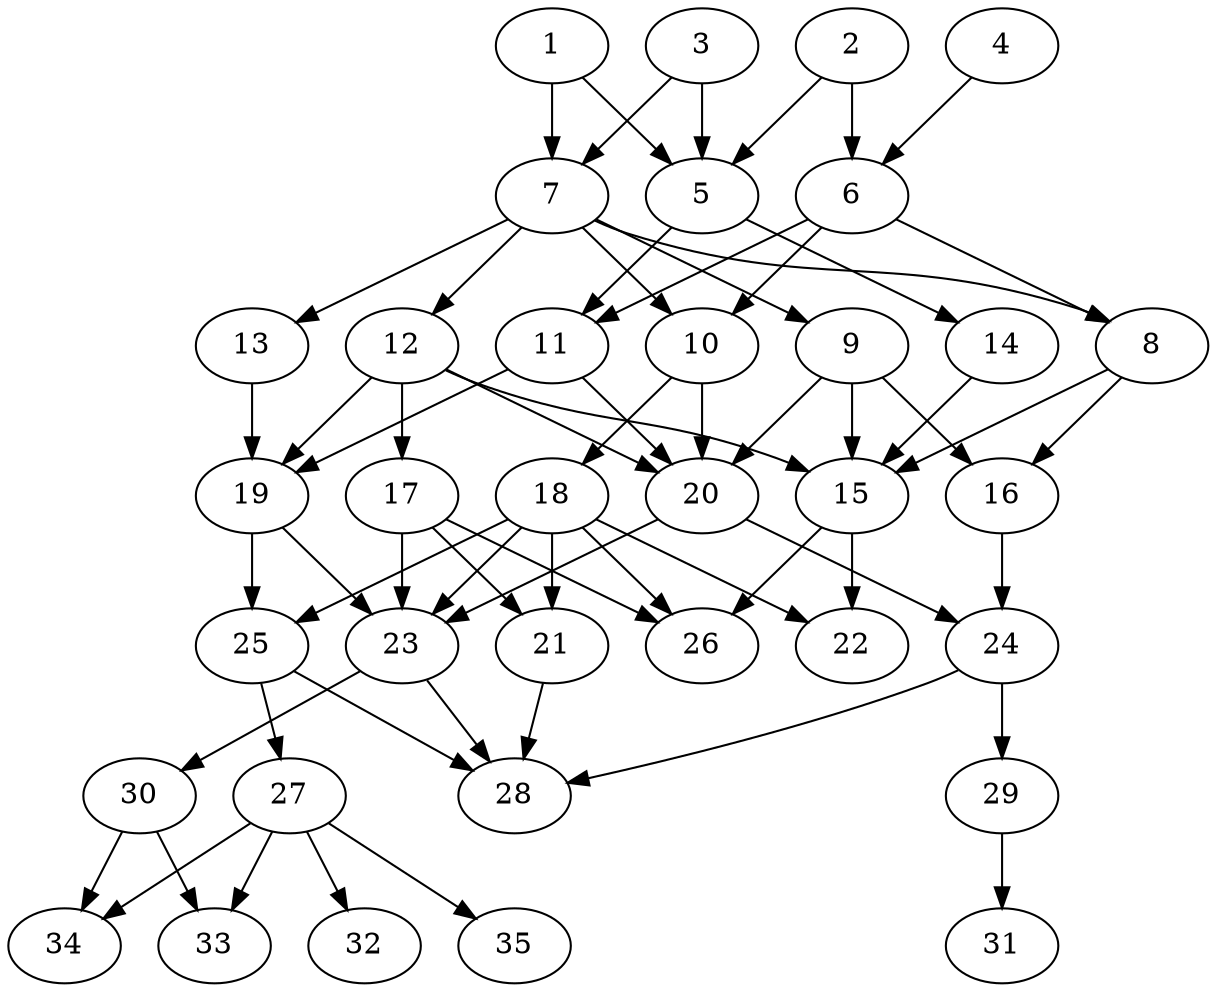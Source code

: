 // DAG automatically generated by daggen at Thu Oct  3 14:05:37 2019
// ./daggen --dot -n 35 --ccr 0.5 --fat 0.5 --regular 0.5 --density 0.7 --mindata 5242880 --maxdata 52428800 
digraph G {
  1 [size="103612416", alpha="0.15", expect_size="51806208"] 
  1 -> 5 [size ="51806208"]
  1 -> 7 [size ="51806208"]
  2 [size="41521152", alpha="0.00", expect_size="20760576"] 
  2 -> 5 [size ="20760576"]
  2 -> 6 [size ="20760576"]
  3 [size="57493504", alpha="0.00", expect_size="28746752"] 
  3 -> 5 [size ="28746752"]
  3 -> 7 [size ="28746752"]
  4 [size="97566720", alpha="0.05", expect_size="48783360"] 
  4 -> 6 [size ="48783360"]
  5 [size="98043904", alpha="0.02", expect_size="49021952"] 
  5 -> 11 [size ="49021952"]
  5 -> 14 [size ="49021952"]
  6 [size="57243648", alpha="0.13", expect_size="28621824"] 
  6 -> 8 [size ="28621824"]
  6 -> 10 [size ="28621824"]
  6 -> 11 [size ="28621824"]
  7 [size="69273600", alpha="0.12", expect_size="34636800"] 
  7 -> 8 [size ="34636800"]
  7 -> 9 [size ="34636800"]
  7 -> 10 [size ="34636800"]
  7 -> 12 [size ="34636800"]
  7 -> 13 [size ="34636800"]
  8 [size="82407424", alpha="0.04", expect_size="41203712"] 
  8 -> 15 [size ="41203712"]
  8 -> 16 [size ="41203712"]
  9 [size="19255296", alpha="0.02", expect_size="9627648"] 
  9 -> 15 [size ="9627648"]
  9 -> 16 [size ="9627648"]
  9 -> 20 [size ="9627648"]
  10 [size="103086080", alpha="0.12", expect_size="51543040"] 
  10 -> 18 [size ="51543040"]
  10 -> 20 [size ="51543040"]
  11 [size="68360192", alpha="0.05", expect_size="34180096"] 
  11 -> 19 [size ="34180096"]
  11 -> 20 [size ="34180096"]
  12 [size="45119488", alpha="0.03", expect_size="22559744"] 
  12 -> 15 [size ="22559744"]
  12 -> 17 [size ="22559744"]
  12 -> 19 [size ="22559744"]
  12 -> 20 [size ="22559744"]
  13 [size="46979072", alpha="0.11", expect_size="23489536"] 
  13 -> 19 [size ="23489536"]
  14 [size="48467968", alpha="0.19", expect_size="24233984"] 
  14 -> 15 [size ="24233984"]
  15 [size="69945344", alpha="0.05", expect_size="34972672"] 
  15 -> 22 [size ="34972672"]
  15 -> 26 [size ="34972672"]
  16 [size="80197632", alpha="0.05", expect_size="40098816"] 
  16 -> 24 [size ="40098816"]
  17 [size="49399808", alpha="0.14", expect_size="24699904"] 
  17 -> 21 [size ="24699904"]
  17 -> 23 [size ="24699904"]
  17 -> 26 [size ="24699904"]
  18 [size="104224768", alpha="0.20", expect_size="52112384"] 
  18 -> 21 [size ="52112384"]
  18 -> 22 [size ="52112384"]
  18 -> 23 [size ="52112384"]
  18 -> 25 [size ="52112384"]
  18 -> 26 [size ="52112384"]
  19 [size="28739584", alpha="0.10", expect_size="14369792"] 
  19 -> 23 [size ="14369792"]
  19 -> 25 [size ="14369792"]
  20 [size="39217152", alpha="0.17", expect_size="19608576"] 
  20 -> 23 [size ="19608576"]
  20 -> 24 [size ="19608576"]
  21 [size="94318592", alpha="0.04", expect_size="47159296"] 
  21 -> 28 [size ="47159296"]
  22 [size="25378816", alpha="0.17", expect_size="12689408"] 
  23 [size="38031360", alpha="0.00", expect_size="19015680"] 
  23 -> 28 [size ="19015680"]
  23 -> 30 [size ="19015680"]
  24 [size="88371200", alpha="0.02", expect_size="44185600"] 
  24 -> 28 [size ="44185600"]
  24 -> 29 [size ="44185600"]
  25 [size="83474432", alpha="0.02", expect_size="41737216"] 
  25 -> 27 [size ="41737216"]
  25 -> 28 [size ="41737216"]
  26 [size="14344192", alpha="0.12", expect_size="7172096"] 
  27 [size="38180864", alpha="0.14", expect_size="19090432"] 
  27 -> 32 [size ="19090432"]
  27 -> 33 [size ="19090432"]
  27 -> 34 [size ="19090432"]
  27 -> 35 [size ="19090432"]
  28 [size="10487808", alpha="0.12", expect_size="5243904"] 
  29 [size="104687616", alpha="0.12", expect_size="52343808"] 
  29 -> 31 [size ="52343808"]
  30 [size="58945536", alpha="0.11", expect_size="29472768"] 
  30 -> 33 [size ="29472768"]
  30 -> 34 [size ="29472768"]
  31 [size="45580288", alpha="0.03", expect_size="22790144"] 
  32 [size="63346688", alpha="0.01", expect_size="31673344"] 
  33 [size="48910336", alpha="0.08", expect_size="24455168"] 
  34 [size="49276928", alpha="0.03", expect_size="24638464"] 
  35 [size="57159680", alpha="0.10", expect_size="28579840"] 
}

